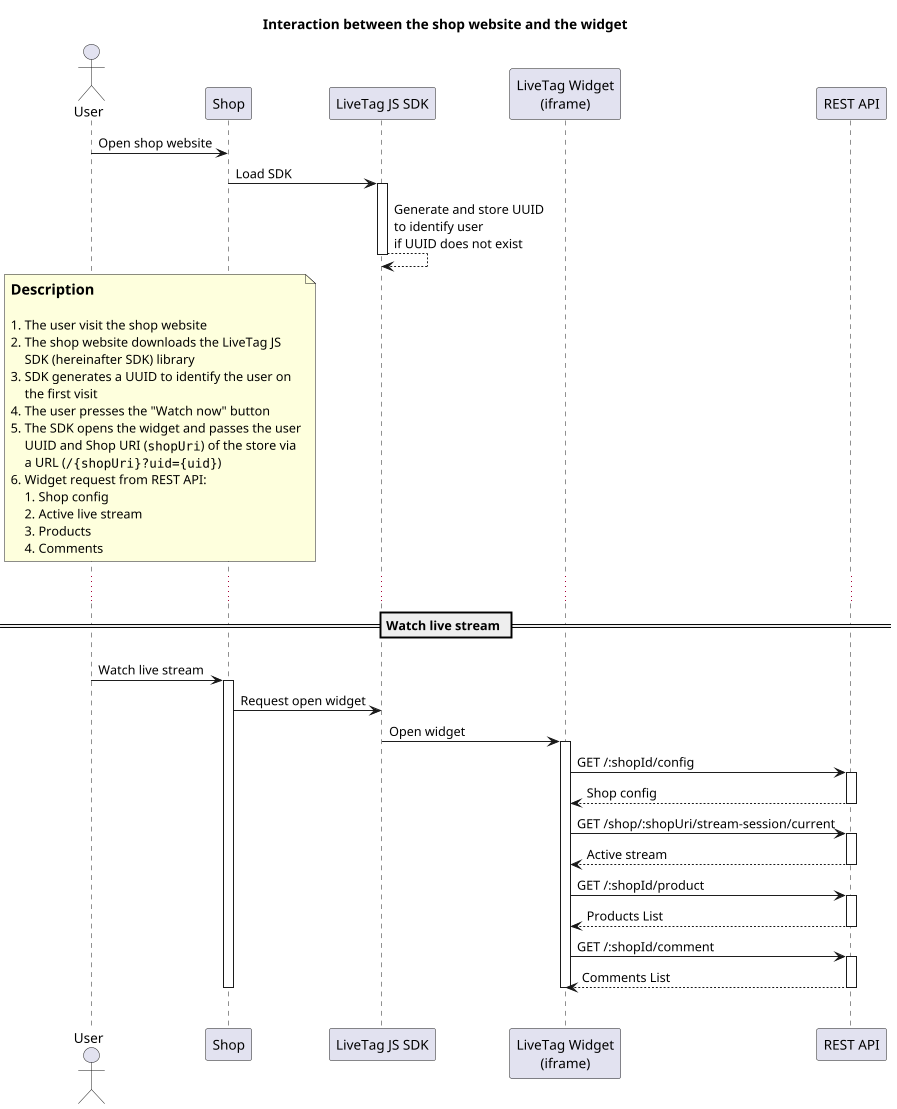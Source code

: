 @startuml "Digramm"

scale .97
skinparam WrapWidth 300

title Interaction between the shop website and the widget

actor User
participant Shop
participant "LiveTag JS SDK" as SDK
participant "LiveTag Widget\n(iframe)" as Widget
participant "REST API" as Api

User -> Shop : Open shop website
Shop -> SDK : Load SDK

activate SDK
  SDK --> SDK : Generate and store UUID\nto identify user\nif UUID does not exist
deactivate SDK

note over User,Shop
== Description

# The user visit the shop website
# The shop website downloads the LiveTag JS SDK (hereinafter SDK) library
# SDK generates a UUID to identify the user on the first visit
# The user presses the "Watch now" button
# The SDK opens the widget and passes the user UUID and Shop URI (""shopUri"") of the store via a URL (""/{shopUri}?uid={uid}"")
# Widget request from REST API:
## Shop config
## Active live stream
## Products
## Comments
end note

||10||

...

== Watch live stream ==

||10||

User -> Shop : Watch live stream
activate Shop
  Shop -> SDK : Request open widget
  SDK -> Widget : Open widget

  activate Widget

    Widget -> Api : GET /:shopId/config
      activate Api
      return Shop config

    Widget -> Api : GET /shop/:shopUri/stream-session/current
    activate Api
    return Active stream

    Widget -> Api : GET /:shopId/product
    activate Api
    return Products List

    Widget -> Api : GET /:shopId/comment
    activate Api
    return Comments List
  deactivate Widget
deactivate Shop

|||

@enduml
